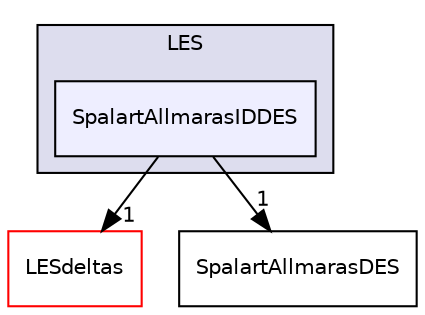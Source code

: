 digraph "src/TurbulenceModels/turbulenceModels/LES/SpalartAllmarasIDDES" {
  bgcolor=transparent;
  compound=true
  node [ fontsize="10", fontname="Helvetica"];
  edge [ labelfontsize="10", labelfontname="Helvetica"];
  subgraph clusterdir_9fc1e48ca755258281286cef4f8e0bec {
    graph [ bgcolor="#ddddee", pencolor="black", label="LES" fontname="Helvetica", fontsize="10", URL="dir_9fc1e48ca755258281286cef4f8e0bec.html"]
  dir_0c925c5edeeaf46d88510be692c6c33d [shape=box, label="SpalartAllmarasIDDES", style="filled", fillcolor="#eeeeff", pencolor="black", URL="dir_0c925c5edeeaf46d88510be692c6c33d.html"];
  }
  dir_3e9d13ce922c8e5657605faa5b84c7a1 [shape=box label="LESdeltas" color="red" URL="dir_3e9d13ce922c8e5657605faa5b84c7a1.html"];
  dir_ec1688ff5b3cdb5a7c7ea85a4e83bdbd [shape=box label="SpalartAllmarasDES" URL="dir_ec1688ff5b3cdb5a7c7ea85a4e83bdbd.html"];
  dir_0c925c5edeeaf46d88510be692c6c33d->dir_3e9d13ce922c8e5657605faa5b84c7a1 [headlabel="1", labeldistance=1.5 headhref="dir_003155_003137.html"];
  dir_0c925c5edeeaf46d88510be692c6c33d->dir_ec1688ff5b3cdb5a7c7ea85a4e83bdbd [headlabel="1", labeldistance=1.5 headhref="dir_003155_003154.html"];
}
